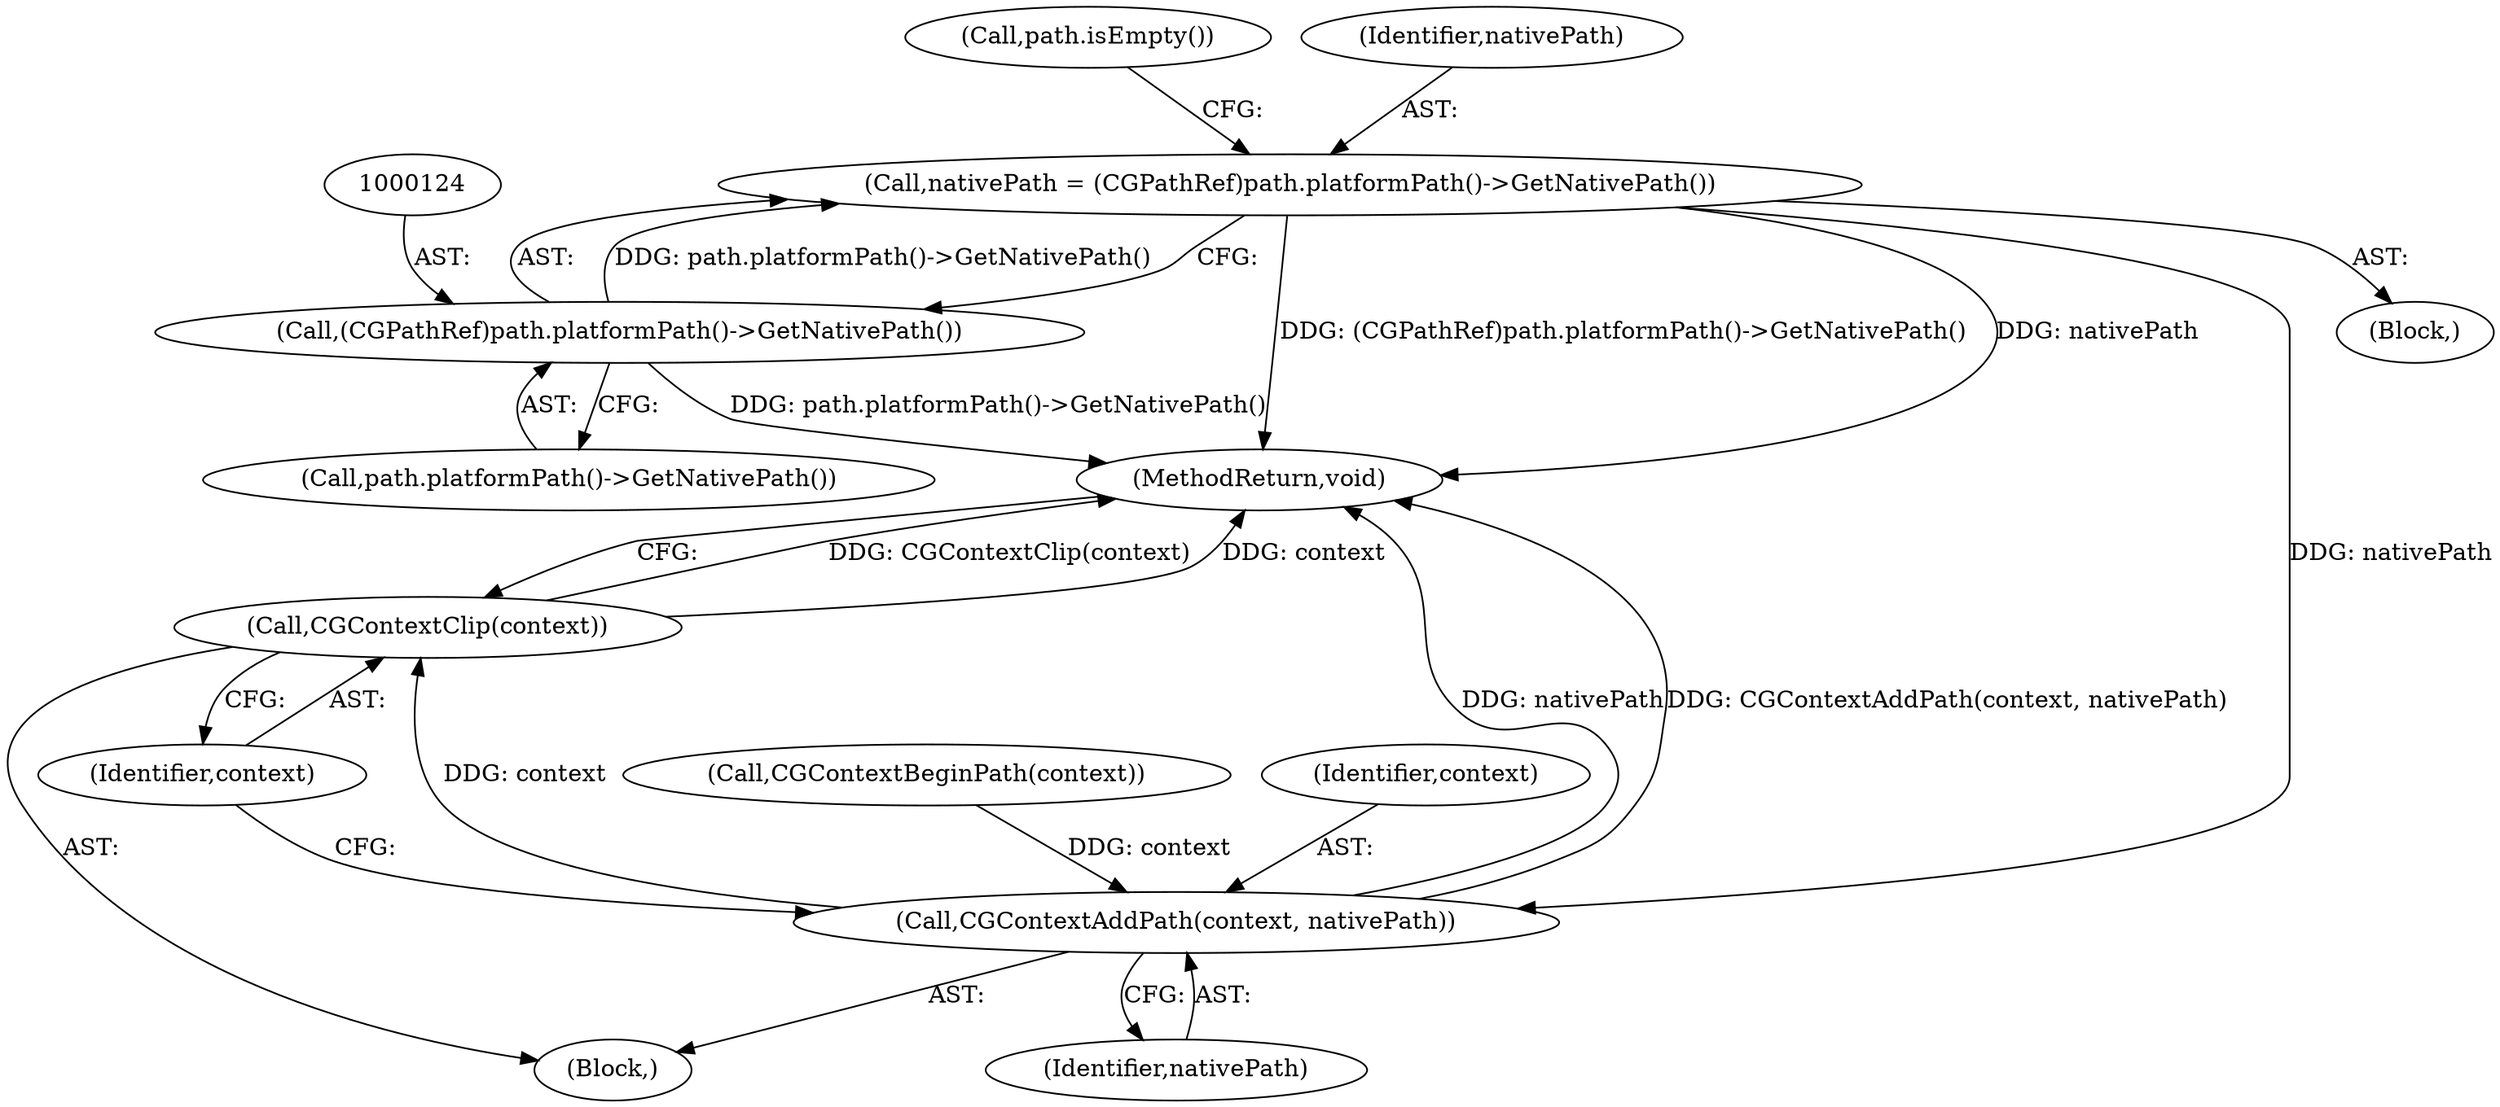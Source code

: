 digraph "1_Chrome_adb3498ca0b69561d8c6b60bab641de4b0e37dbf_0@del" {
"1000121" [label="(Call,nativePath = (CGPathRef)path.platformPath()->GetNativePath())"];
"1000123" [label="(Call,(CGPathRef)path.platformPath()->GetNativePath())"];
"1000137" [label="(Call,CGContextAddPath(context, nativePath))"];
"1000140" [label="(Call,CGContextClip(context))"];
"1000137" [label="(Call,CGContextAddPath(context, nativePath))"];
"1000102" [label="(Block,)"];
"1000125" [label="(Call,path.platformPath()->GetNativePath())"];
"1000142" [label="(MethodReturn,void)"];
"1000127" [label="(Call,path.isEmpty())"];
"1000134" [label="(Block,)"];
"1000140" [label="(Call,CGContextClip(context))"];
"1000123" [label="(Call,(CGPathRef)path.platformPath()->GetNativePath())"];
"1000135" [label="(Call,CGContextBeginPath(context))"];
"1000122" [label="(Identifier,nativePath)"];
"1000138" [label="(Identifier,context)"];
"1000121" [label="(Call,nativePath = (CGPathRef)path.platformPath()->GetNativePath())"];
"1000141" [label="(Identifier,context)"];
"1000139" [label="(Identifier,nativePath)"];
"1000121" -> "1000102"  [label="AST: "];
"1000121" -> "1000123"  [label="CFG: "];
"1000122" -> "1000121"  [label="AST: "];
"1000123" -> "1000121"  [label="AST: "];
"1000127" -> "1000121"  [label="CFG: "];
"1000121" -> "1000142"  [label="DDG: nativePath"];
"1000121" -> "1000142"  [label="DDG: (CGPathRef)path.platformPath()->GetNativePath()"];
"1000123" -> "1000121"  [label="DDG: path.platformPath()->GetNativePath()"];
"1000121" -> "1000137"  [label="DDG: nativePath"];
"1000123" -> "1000125"  [label="CFG: "];
"1000124" -> "1000123"  [label="AST: "];
"1000125" -> "1000123"  [label="AST: "];
"1000123" -> "1000142"  [label="DDG: path.platformPath()->GetNativePath()"];
"1000137" -> "1000134"  [label="AST: "];
"1000137" -> "1000139"  [label="CFG: "];
"1000138" -> "1000137"  [label="AST: "];
"1000139" -> "1000137"  [label="AST: "];
"1000141" -> "1000137"  [label="CFG: "];
"1000137" -> "1000142"  [label="DDG: nativePath"];
"1000137" -> "1000142"  [label="DDG: CGContextAddPath(context, nativePath)"];
"1000135" -> "1000137"  [label="DDG: context"];
"1000137" -> "1000140"  [label="DDG: context"];
"1000140" -> "1000134"  [label="AST: "];
"1000140" -> "1000141"  [label="CFG: "];
"1000141" -> "1000140"  [label="AST: "];
"1000142" -> "1000140"  [label="CFG: "];
"1000140" -> "1000142"  [label="DDG: CGContextClip(context)"];
"1000140" -> "1000142"  [label="DDG: context"];
}
